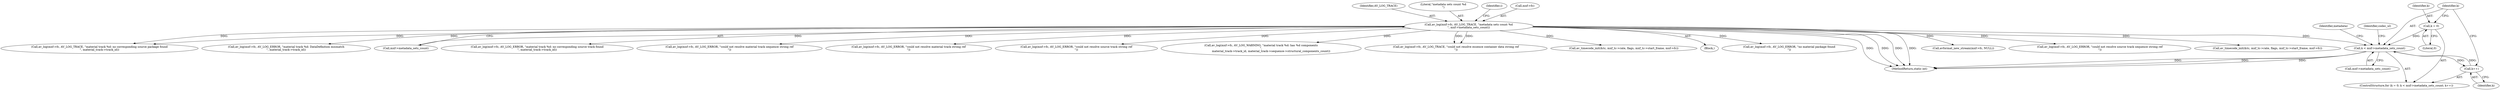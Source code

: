 digraph "0_FFmpeg_bab0716c7f4793ec42e05a5aa7e80d82a0dd4e75@pointer" {
"1001002" [label="(Call,k < mxf->metadata_sets_count)"];
"1001007" [label="(Call,k++)"];
"1001002" [label="(Call,k < mxf->metadata_sets_count)"];
"1000999" [label="(Call,k = 0)"];
"1000128" [label="(Call,av_log(mxf->fc, AV_LOG_TRACE, \"metadata sets count %d\n\", mxf->metadata_sets_count))"];
"1001003" [label="(Identifier,k)"];
"1000727" [label="(Call,avformat_new_stream(mxf->fc, NULL))"];
"1000691" [label="(Call,av_log(mxf->fc, AV_LOG_ERROR, \"could not resolve source track sequence strong ref\n\"))"];
"1001001" [label="(Literal,0)"];
"1000999" [label="(Call,k = 0)"];
"1000998" [label="(ControlStructure,for (k = 0; k < mxf->metadata_sets_count; k++))"];
"1000417" [label="(Call,av_timecode_init(&tc, mxf_tc->rate, flags, mxf_tc->start_frame, mxf->fc))"];
"1001000" [label="(Identifier,k)"];
"1001012" [label="(Identifier,metadata)"];
"1001035" [label="(Identifier,codec_ul)"];
"1000609" [label="(Call,av_log(mxf->fc, AV_LOG_TRACE, \"could not resolve essence container data strong ref\n\"))"];
"1001991" [label="(MethodReturn,static int)"];
"1000509" [label="(Call,av_log(mxf->fc, AV_LOG_TRACE, \"material track %d: no corresponding source package found\n\", material_track->track_id))"];
"1000715" [label="(Call,av_log(mxf->fc, AV_LOG_ERROR, \"material track %d: DataDefinition mismatch\n\", material_track->track_id))"];
"1000134" [label="(Call,mxf->metadata_sets_count)"];
"1001008" [label="(Identifier,k)"];
"1000572" [label="(Call,av_log(mxf->fc, AV_LOG_ERROR, \"material track %d: no corresponding source track found\n\", material_track->track_id))"];
"1001007" [label="(Call,k++)"];
"1000362" [label="(Call,av_log(mxf->fc, AV_LOG_ERROR, \"could not resolve material track sequence strong ref\n\"))"];
"1001002" [label="(Call,k < mxf->metadata_sets_count)"];
"1000133" [label="(Literal,\"metadata sets count %d\n\")"];
"1001004" [label="(Call,mxf->metadata_sets_count)"];
"1000288" [label="(Call,av_log(mxf->fc, AV_LOG_ERROR, \"could not resolve material track strong ref\n\"))"];
"1000545" [label="(Call,av_log(mxf->fc, AV_LOG_ERROR, \"could not resolve source track strong ref\n\"))"];
"1000451" [label="(Call,av_log(mxf->fc, AV_LOG_WARNING, \"material track %d: has %d components\n\",\n                       material_track->track_id, material_track->sequence->structural_components_count))"];
"1000139" [label="(Identifier,i)"];
"1000129" [label="(Call,mxf->fc)"];
"1000323" [label="(Call,av_timecode_init(&tc, mxf_tc->rate, flags, mxf_tc->start_frame, mxf->fc))"];
"1000119" [label="(Block,)"];
"1000132" [label="(Identifier,AV_LOG_TRACE)"];
"1000128" [label="(Call,av_log(mxf->fc, AV_LOG_TRACE, \"metadata sets count %d\n\", mxf->metadata_sets_count))"];
"1000167" [label="(Call,av_log(mxf->fc, AV_LOG_ERROR, \"no material package found\n\"))"];
"1001002" -> "1000998"  [label="AST: "];
"1001002" -> "1001004"  [label="CFG: "];
"1001003" -> "1001002"  [label="AST: "];
"1001004" -> "1001002"  [label="AST: "];
"1001012" -> "1001002"  [label="CFG: "];
"1001035" -> "1001002"  [label="CFG: "];
"1001002" -> "1001991"  [label="DDG: "];
"1001002" -> "1001991"  [label="DDG: "];
"1001002" -> "1001991"  [label="DDG: "];
"1001007" -> "1001002"  [label="DDG: "];
"1000999" -> "1001002"  [label="DDG: "];
"1000128" -> "1001002"  [label="DDG: "];
"1001002" -> "1001007"  [label="DDG: "];
"1001007" -> "1000998"  [label="AST: "];
"1001007" -> "1001008"  [label="CFG: "];
"1001008" -> "1001007"  [label="AST: "];
"1001003" -> "1001007"  [label="CFG: "];
"1000999" -> "1000998"  [label="AST: "];
"1000999" -> "1001001"  [label="CFG: "];
"1001000" -> "1000999"  [label="AST: "];
"1001001" -> "1000999"  [label="AST: "];
"1001003" -> "1000999"  [label="CFG: "];
"1000128" -> "1000119"  [label="AST: "];
"1000128" -> "1000134"  [label="CFG: "];
"1000129" -> "1000128"  [label="AST: "];
"1000132" -> "1000128"  [label="AST: "];
"1000133" -> "1000128"  [label="AST: "];
"1000134" -> "1000128"  [label="AST: "];
"1000139" -> "1000128"  [label="CFG: "];
"1000128" -> "1001991"  [label="DDG: "];
"1000128" -> "1001991"  [label="DDG: "];
"1000128" -> "1001991"  [label="DDG: "];
"1000128" -> "1001991"  [label="DDG: "];
"1000128" -> "1000167"  [label="DDG: "];
"1000128" -> "1000288"  [label="DDG: "];
"1000128" -> "1000323"  [label="DDG: "];
"1000128" -> "1000362"  [label="DDG: "];
"1000128" -> "1000417"  [label="DDG: "];
"1000128" -> "1000451"  [label="DDG: "];
"1000128" -> "1000509"  [label="DDG: "];
"1000128" -> "1000509"  [label="DDG: "];
"1000128" -> "1000545"  [label="DDG: "];
"1000128" -> "1000572"  [label="DDG: "];
"1000128" -> "1000609"  [label="DDG: "];
"1000128" -> "1000609"  [label="DDG: "];
"1000128" -> "1000691"  [label="DDG: "];
"1000128" -> "1000715"  [label="DDG: "];
"1000128" -> "1000727"  [label="DDG: "];
}
